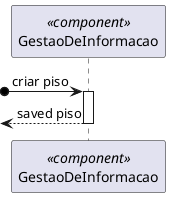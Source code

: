 @startuml



participant GestaoDeInformacao <<component>>



?o-> GestaoDeInformacao : criar piso
activate GestaoDeInformacao


?<-- GestaoDeInformacao  : saved piso
deactivate GestaoDeInformacao


@enduml
